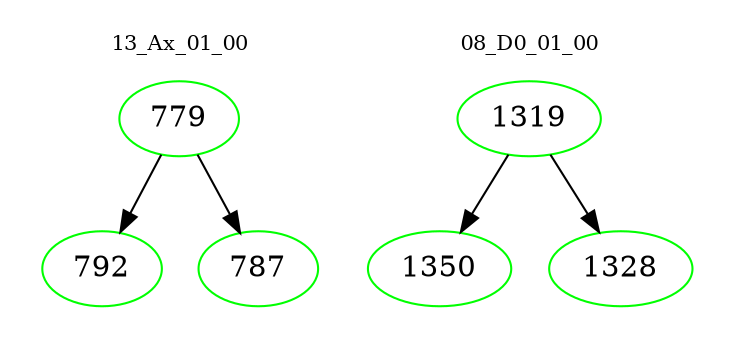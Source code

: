 digraph{
subgraph cluster_0 {
color = white
label = "13_Ax_01_00";
fontsize=10;
T0_779 [label="779", color="green"]
T0_779 -> T0_792 [color="black"]
T0_792 [label="792", color="green"]
T0_779 -> T0_787 [color="black"]
T0_787 [label="787", color="green"]
}
subgraph cluster_1 {
color = white
label = "08_D0_01_00";
fontsize=10;
T1_1319 [label="1319", color="green"]
T1_1319 -> T1_1350 [color="black"]
T1_1350 [label="1350", color="green"]
T1_1319 -> T1_1328 [color="black"]
T1_1328 [label="1328", color="green"]
}
}
